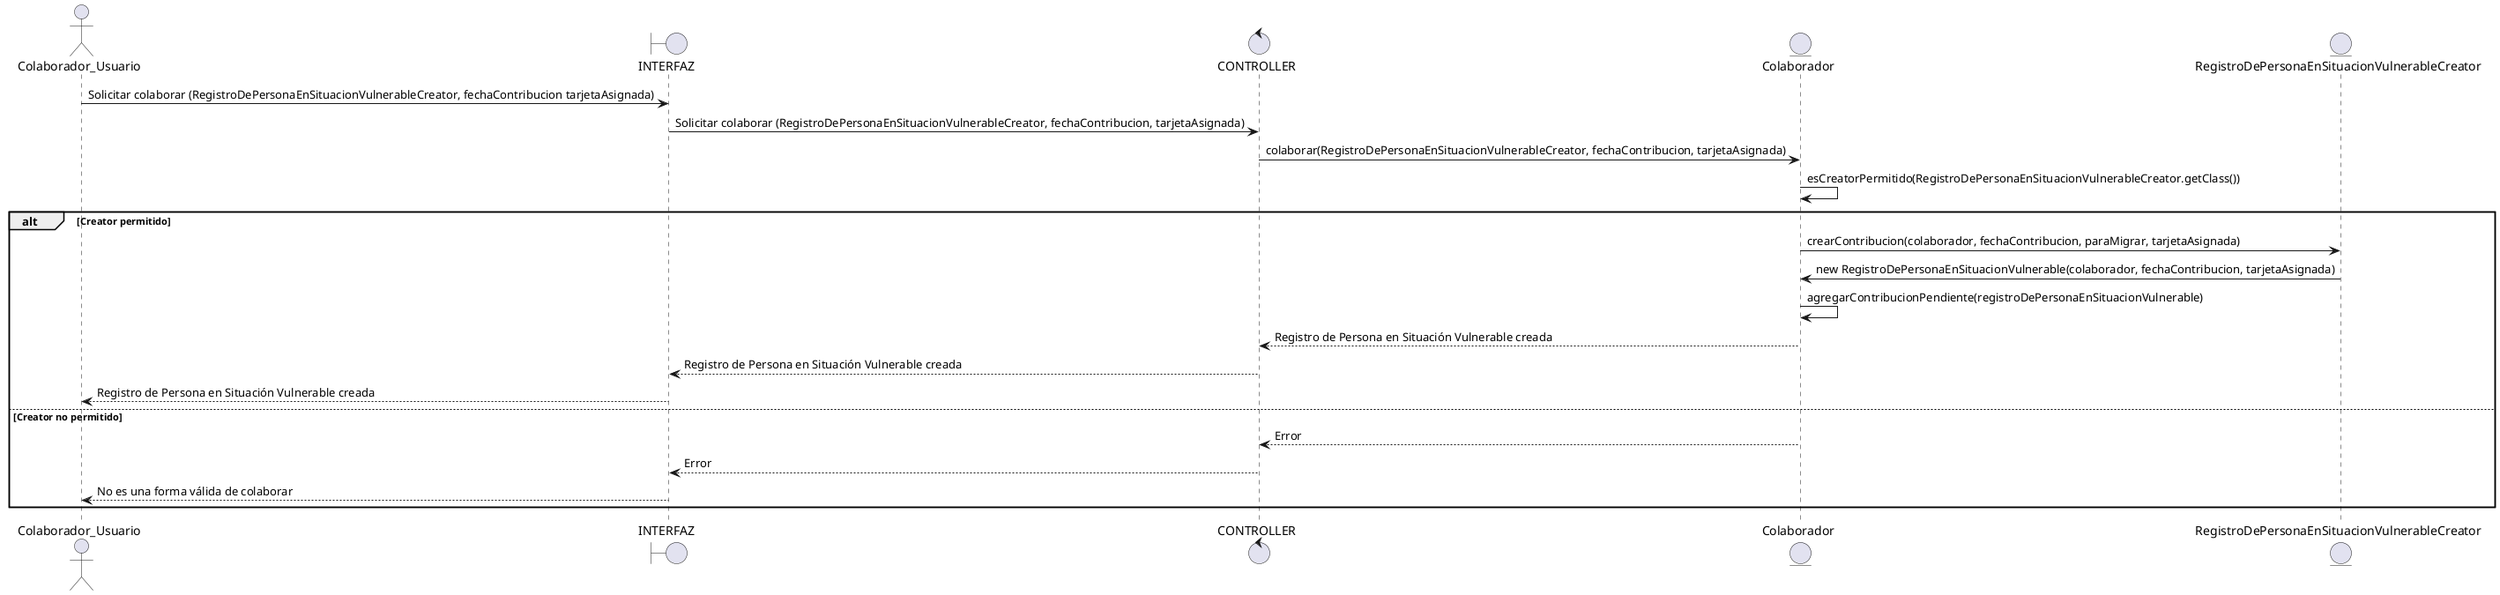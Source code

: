 @startuml registrar_persona_en_situacion_vulnerable_colaborar
actor Colaborador_Usuario as User
boundary INTERFAZ
control CONTROLLER
entity "Colaborador" as Colaborador
entity "RegistroDePersonaEnSituacionVulnerableCreator" as RegistroPersonaEnSituacionVulnerable

User -> INTERFAZ: Solicitar colaborar (RegistroDePersonaEnSituacionVulnerableCreator, fechaContribucion tarjetaAsignada)
INTERFAZ -> CONTROLLER: Solicitar colaborar (RegistroDePersonaEnSituacionVulnerableCreator, fechaContribucion, tarjetaAsignada)
CONTROLLER -> Colaborador: colaborar(RegistroDePersonaEnSituacionVulnerableCreator, fechaContribucion, tarjetaAsignada)
Colaborador -> Colaborador: esCreatorPermitido(RegistroDePersonaEnSituacionVulnerableCreator.getClass())
alt Creator permitido
    Colaborador -> RegistroPersonaEnSituacionVulnerable: crearContribucion(colaborador, fechaContribucion, paraMigrar, tarjetaAsignada)
    RegistroPersonaEnSituacionVulnerable -> Colaborador: new RegistroDePersonaEnSituacionVulnerable(colaborador, fechaContribucion, tarjetaAsignada)
    Colaborador -> Colaborador: agregarContribucionPendiente(registroDePersonaEnSituacionVulnerable)
    Colaborador --> CONTROLLER: Registro de Persona en Situación Vulnerable creada
    CONTROLLER --> INTERFAZ: Registro de Persona en Situación Vulnerable creada
    INTERFAZ --> User: Registro de Persona en Situación Vulnerable creada
else Creator no permitido
    Colaborador --> CONTROLLER: Error
    CONTROLLER --> INTERFAZ: Error
    INTERFAZ --> User: No es una forma válida de colaborar
end
@enduml